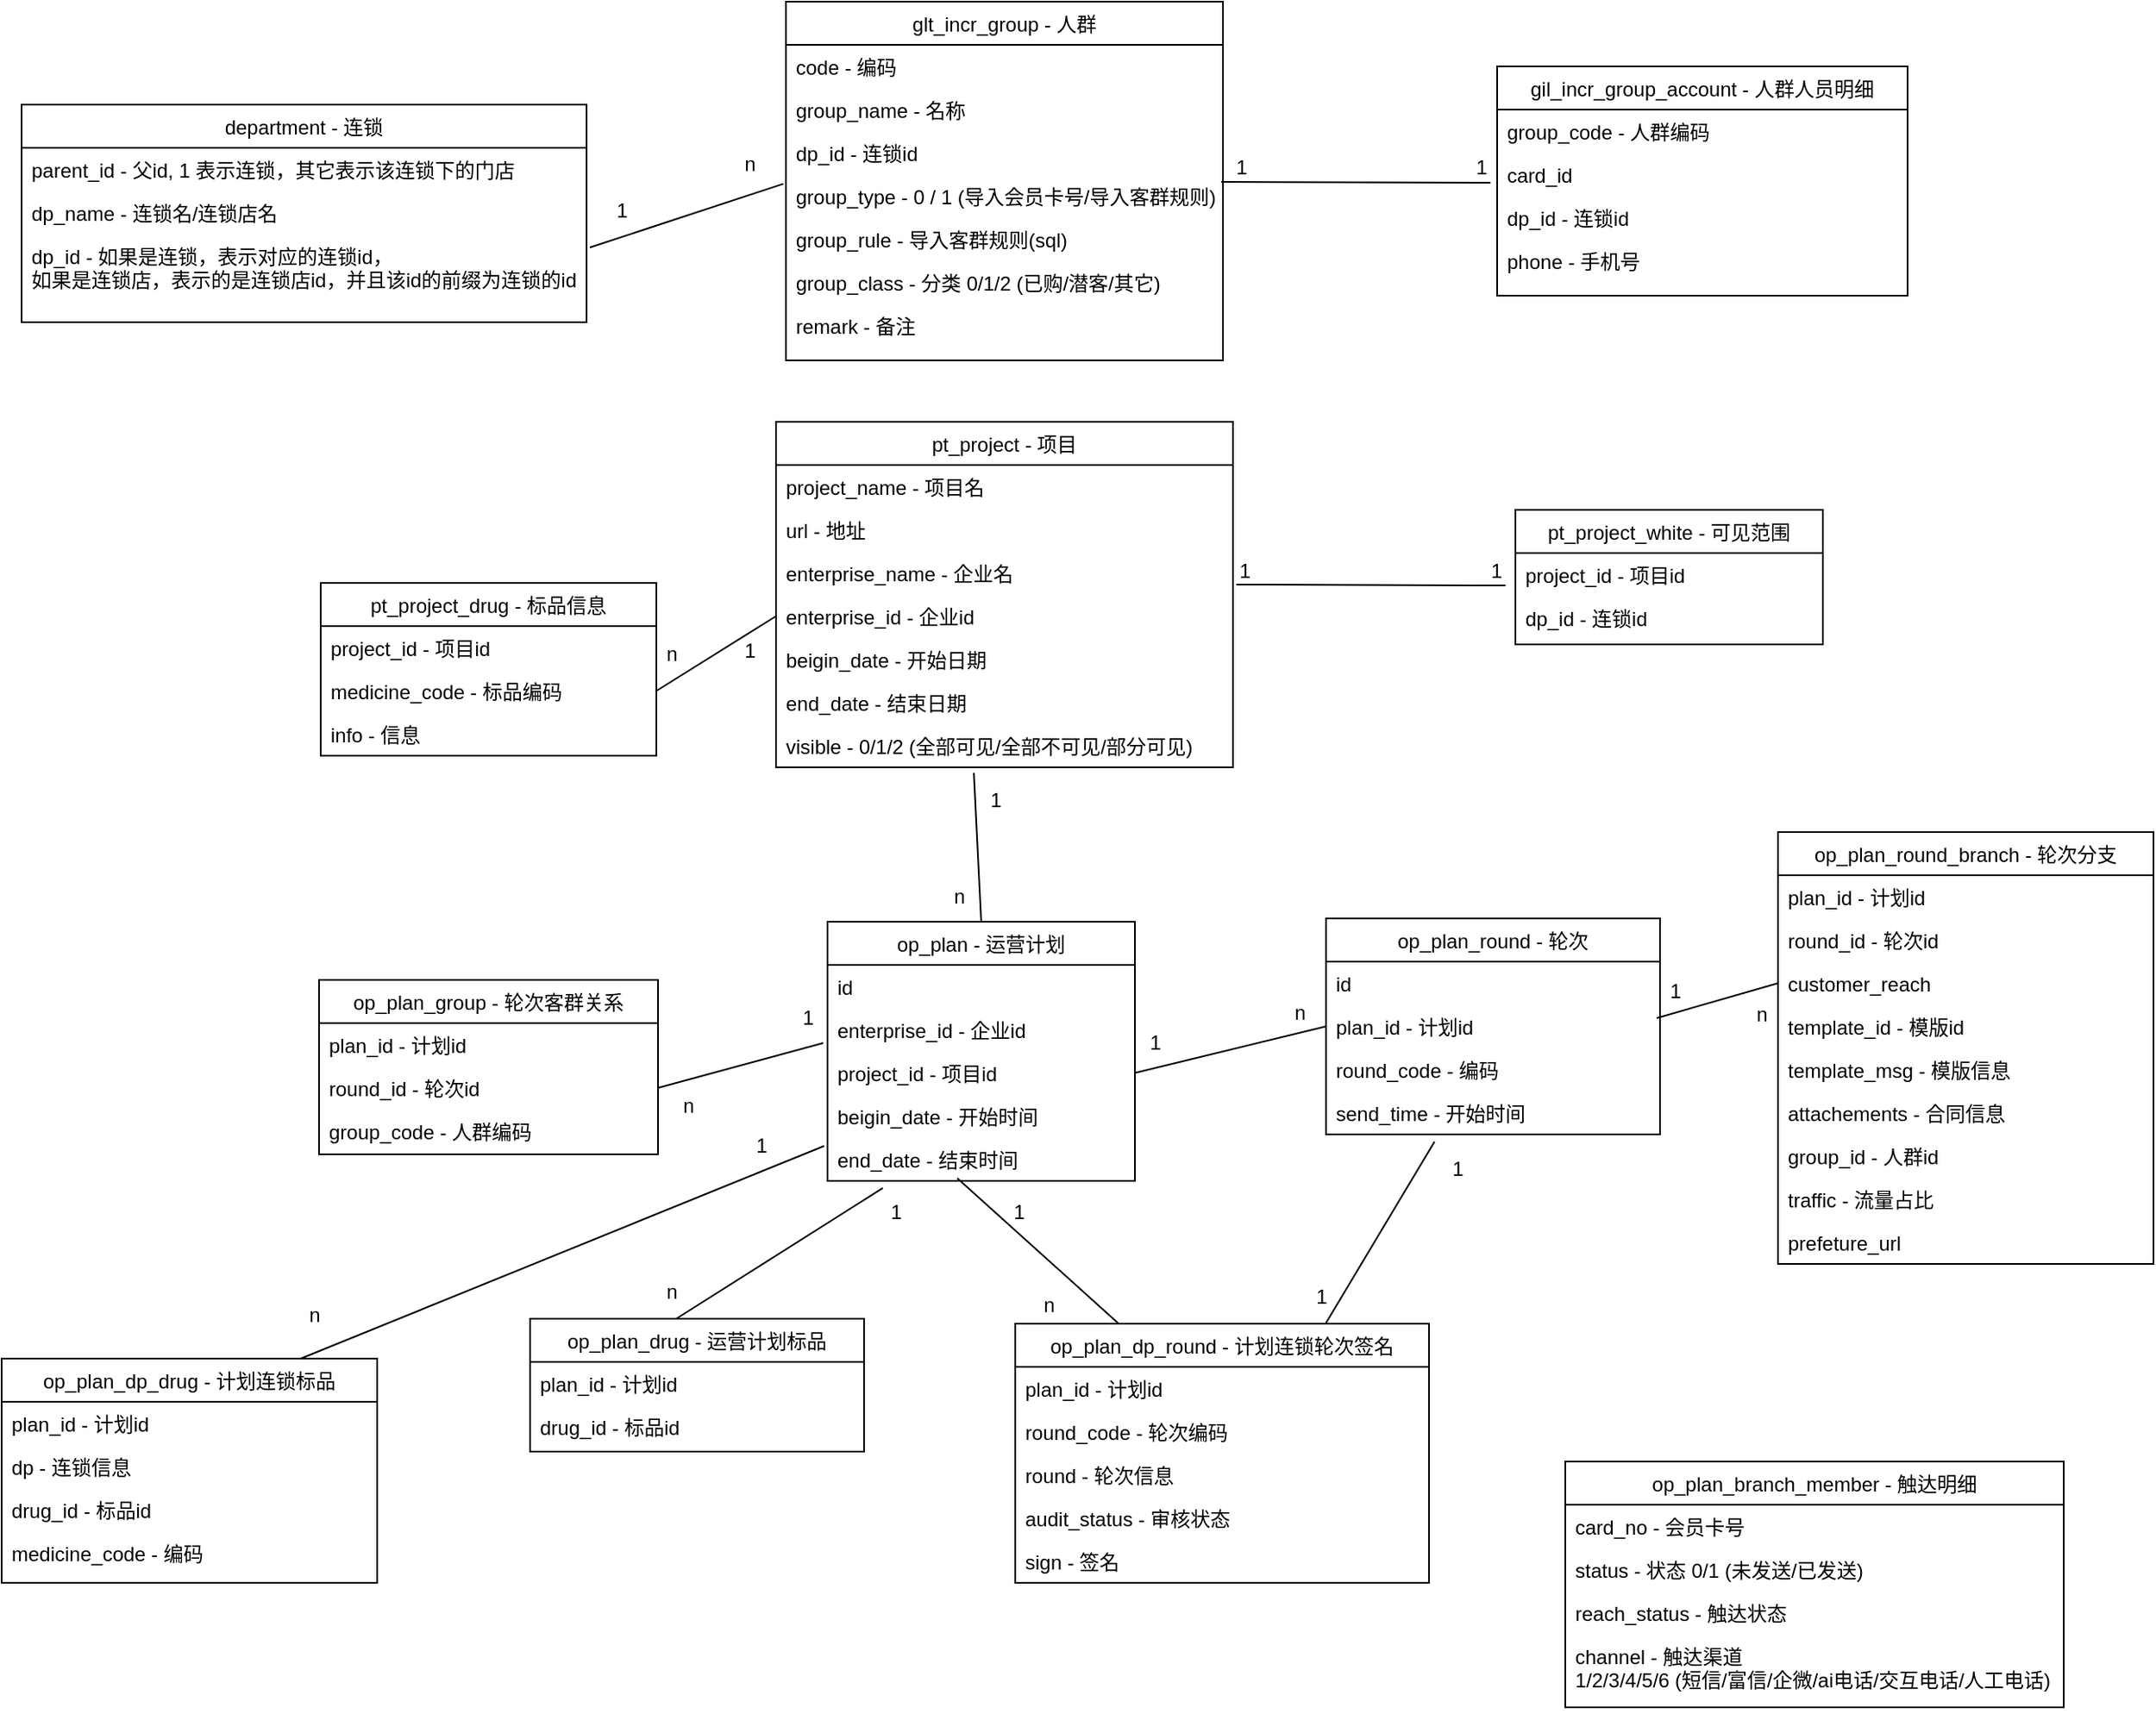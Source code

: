<mxfile version="24.7.1" type="github">
  <diagram id="C5RBs43oDa-KdzZeNtuy" name="Page-1">
    <mxGraphModel dx="2571" dy="1084" grid="0" gridSize="10" guides="1" tooltips="1" connect="1" arrows="1" fold="1" page="1" pageScale="1" pageWidth="827" pageHeight="1169" background="#ffffff" math="0" shadow="0">
      <root>
        <mxCell id="WIyWlLk6GJQsqaUBKTNV-0" />
        <mxCell id="WIyWlLk6GJQsqaUBKTNV-1" parent="WIyWlLk6GJQsqaUBKTNV-0" />
        <mxCell id="zkfFHV4jXpPFQw0GAbJ--0" value="glt_incr_group - 人群" style="swimlane;fontStyle=0;align=center;verticalAlign=top;childLayout=stackLayout;horizontal=1;startSize=26;horizontalStack=0;resizeParent=1;resizeLast=0;collapsible=1;marginBottom=0;rounded=0;shadow=0;strokeWidth=1;" parent="WIyWlLk6GJQsqaUBKTNV-1" vertex="1">
          <mxGeometry x="49" y="28" width="263" height="216" as="geometry">
            <mxRectangle x="230" y="140" width="160" height="26" as="alternateBounds" />
          </mxGeometry>
        </mxCell>
        <mxCell id="zkfFHV4jXpPFQw0GAbJ--1" value="code - 编码" style="text;align=left;verticalAlign=top;spacingLeft=4;spacingRight=4;overflow=hidden;rotatable=0;points=[[0,0.5],[1,0.5]];portConstraint=eastwest;" parent="zkfFHV4jXpPFQw0GAbJ--0" vertex="1">
          <mxGeometry y="26" width="263" height="26" as="geometry" />
        </mxCell>
        <mxCell id="zkfFHV4jXpPFQw0GAbJ--2" value="group_name - 名称" style="text;align=left;verticalAlign=top;spacingLeft=4;spacingRight=4;overflow=hidden;rotatable=0;points=[[0,0.5],[1,0.5]];portConstraint=eastwest;rounded=0;shadow=0;html=0;" parent="zkfFHV4jXpPFQw0GAbJ--0" vertex="1">
          <mxGeometry y="52" width="263" height="26" as="geometry" />
        </mxCell>
        <mxCell id="zkfFHV4jXpPFQw0GAbJ--3" value="dp_id - 连锁id" style="text;align=left;verticalAlign=top;spacingLeft=4;spacingRight=4;overflow=hidden;rotatable=0;points=[[0,0.5],[1,0.5]];portConstraint=eastwest;rounded=0;shadow=0;html=0;" parent="zkfFHV4jXpPFQw0GAbJ--0" vertex="1">
          <mxGeometry y="78" width="263" height="26" as="geometry" />
        </mxCell>
        <mxCell id="qIMlP4U178LiyGW9YUpe-0" value="group_type - 0 / 1 (导入会员卡号/导入客群规则)" style="text;align=left;verticalAlign=top;spacingLeft=4;spacingRight=4;overflow=hidden;rotatable=0;points=[[0,0.5],[1,0.5]];portConstraint=eastwest;rounded=0;shadow=0;html=0;textShadow=0;" vertex="1" parent="zkfFHV4jXpPFQw0GAbJ--0">
          <mxGeometry y="104" width="263" height="26" as="geometry" />
        </mxCell>
        <mxCell id="qIMlP4U178LiyGW9YUpe-1" value="group_rule - 导入客群规则(sql)" style="text;align=left;verticalAlign=top;spacingLeft=4;spacingRight=4;overflow=hidden;rotatable=0;points=[[0,0.5],[1,0.5]];portConstraint=eastwest;rounded=0;shadow=0;html=0;textShadow=0;" vertex="1" parent="zkfFHV4jXpPFQw0GAbJ--0">
          <mxGeometry y="130" width="263" height="26" as="geometry" />
        </mxCell>
        <mxCell id="qIMlP4U178LiyGW9YUpe-2" value="group_class - 分类 0/1/2 (已购/潜客/其它)" style="text;align=left;verticalAlign=top;spacingLeft=4;spacingRight=4;overflow=hidden;rotatable=0;points=[[0,0.5],[1,0.5]];portConstraint=eastwest;rounded=0;shadow=0;html=0;textShadow=0;" vertex="1" parent="zkfFHV4jXpPFQw0GAbJ--0">
          <mxGeometry y="156" width="263" height="26" as="geometry" />
        </mxCell>
        <mxCell id="qIMlP4U178LiyGW9YUpe-3" value="remark - 备注" style="text;align=left;verticalAlign=top;spacingLeft=4;spacingRight=4;overflow=hidden;rotatable=0;points=[[0,0.5],[1,0.5]];portConstraint=eastwest;rounded=0;shadow=0;html=0;textShadow=0;" vertex="1" parent="zkfFHV4jXpPFQw0GAbJ--0">
          <mxGeometry y="182" width="263" height="26" as="geometry" />
        </mxCell>
        <mxCell id="zkfFHV4jXpPFQw0GAbJ--6" value="pt_project_drug - 标品信息" style="swimlane;fontStyle=0;align=center;verticalAlign=top;childLayout=stackLayout;horizontal=1;startSize=26;horizontalStack=0;resizeParent=1;resizeLast=0;collapsible=1;marginBottom=0;rounded=0;shadow=0;strokeWidth=1;" parent="WIyWlLk6GJQsqaUBKTNV-1" vertex="1">
          <mxGeometry x="-231" y="378" width="202" height="104" as="geometry">
            <mxRectangle x="130" y="380" width="160" height="26" as="alternateBounds" />
          </mxGeometry>
        </mxCell>
        <mxCell id="qIMlP4U178LiyGW9YUpe-110" value="project_id - 项目id" style="text;align=left;verticalAlign=top;spacingLeft=4;spacingRight=4;overflow=hidden;rotatable=0;points=[[0,0.5],[1,0.5]];portConstraint=eastwest;" vertex="1" parent="zkfFHV4jXpPFQw0GAbJ--6">
          <mxGeometry y="26" width="202" height="26" as="geometry" />
        </mxCell>
        <mxCell id="zkfFHV4jXpPFQw0GAbJ--7" value="medicine_code - 标品编码" style="text;align=left;verticalAlign=top;spacingLeft=4;spacingRight=4;overflow=hidden;rotatable=0;points=[[0,0.5],[1,0.5]];portConstraint=eastwest;" parent="zkfFHV4jXpPFQw0GAbJ--6" vertex="1">
          <mxGeometry y="52" width="202" height="26" as="geometry" />
        </mxCell>
        <mxCell id="qIMlP4U178LiyGW9YUpe-70" value="info - 信息" style="text;align=left;verticalAlign=top;spacingLeft=4;spacingRight=4;overflow=hidden;rotatable=0;points=[[0,0.5],[1,0.5]];portConstraint=eastwest;" vertex="1" parent="zkfFHV4jXpPFQw0GAbJ--6">
          <mxGeometry y="78" width="202" height="26" as="geometry" />
        </mxCell>
        <mxCell id="zkfFHV4jXpPFQw0GAbJ--13" value="pt_project - 项目" style="swimlane;fontStyle=0;align=center;verticalAlign=top;childLayout=stackLayout;horizontal=1;startSize=26;horizontalStack=0;resizeParent=1;resizeLast=0;collapsible=1;marginBottom=0;rounded=0;shadow=0;strokeWidth=1;" parent="WIyWlLk6GJQsqaUBKTNV-1" vertex="1">
          <mxGeometry x="43" y="281" width="275" height="208" as="geometry">
            <mxRectangle x="340" y="380" width="170" height="26" as="alternateBounds" />
          </mxGeometry>
        </mxCell>
        <mxCell id="zkfFHV4jXpPFQw0GAbJ--14" value="project_name - 项目名" style="text;align=left;verticalAlign=top;spacingLeft=4;spacingRight=4;overflow=hidden;rotatable=0;points=[[0,0.5],[1,0.5]];portConstraint=eastwest;" parent="zkfFHV4jXpPFQw0GAbJ--13" vertex="1">
          <mxGeometry y="26" width="275" height="26" as="geometry" />
        </mxCell>
        <mxCell id="qIMlP4U178LiyGW9YUpe-4" value="url - 地址" style="text;align=left;verticalAlign=top;spacingLeft=4;spacingRight=4;overflow=hidden;rotatable=0;points=[[0,0.5],[1,0.5]];portConstraint=eastwest;" vertex="1" parent="zkfFHV4jXpPFQw0GAbJ--13">
          <mxGeometry y="52" width="275" height="26" as="geometry" />
        </mxCell>
        <mxCell id="qIMlP4U178LiyGW9YUpe-5" value="enterprise_name - 企业名" style="text;align=left;verticalAlign=top;spacingLeft=4;spacingRight=4;overflow=hidden;rotatable=0;points=[[0,0.5],[1,0.5]];portConstraint=eastwest;" vertex="1" parent="zkfFHV4jXpPFQw0GAbJ--13">
          <mxGeometry y="78" width="275" height="26" as="geometry" />
        </mxCell>
        <mxCell id="qIMlP4U178LiyGW9YUpe-8" value="enterprise_id - 企业id" style="text;align=left;verticalAlign=top;spacingLeft=4;spacingRight=4;overflow=hidden;rotatable=0;points=[[0,0.5],[1,0.5]];portConstraint=eastwest;" vertex="1" parent="zkfFHV4jXpPFQw0GAbJ--13">
          <mxGeometry y="104" width="275" height="26" as="geometry" />
        </mxCell>
        <mxCell id="qIMlP4U178LiyGW9YUpe-9" value="beigin_date - 开始日期" style="text;align=left;verticalAlign=top;spacingLeft=4;spacingRight=4;overflow=hidden;rotatable=0;points=[[0,0.5],[1,0.5]];portConstraint=eastwest;" vertex="1" parent="zkfFHV4jXpPFQw0GAbJ--13">
          <mxGeometry y="130" width="275" height="26" as="geometry" />
        </mxCell>
        <mxCell id="qIMlP4U178LiyGW9YUpe-7" value="end_date - 结束日期" style="text;align=left;verticalAlign=top;spacingLeft=4;spacingRight=4;overflow=hidden;rotatable=0;points=[[0,0.5],[1,0.5]];portConstraint=eastwest;" vertex="1" parent="zkfFHV4jXpPFQw0GAbJ--13">
          <mxGeometry y="156" width="275" height="26" as="geometry" />
        </mxCell>
        <mxCell id="qIMlP4U178LiyGW9YUpe-6" value="visible - 0/1/2 (全部可见/全部不可见/部分可见)" style="text;align=left;verticalAlign=top;spacingLeft=4;spacingRight=4;overflow=hidden;rotatable=0;points=[[0,0.5],[1,0.5]];portConstraint=eastwest;" vertex="1" parent="zkfFHV4jXpPFQw0GAbJ--13">
          <mxGeometry y="182" width="275" height="26" as="geometry" />
        </mxCell>
        <mxCell id="zkfFHV4jXpPFQw0GAbJ--17" value="gil_incr_group_account - 人群人员明细" style="swimlane;fontStyle=0;align=center;verticalAlign=top;childLayout=stackLayout;horizontal=1;startSize=26;horizontalStack=0;resizeParent=1;resizeLast=0;collapsible=1;marginBottom=0;rounded=0;shadow=0;strokeWidth=1;" parent="WIyWlLk6GJQsqaUBKTNV-1" vertex="1">
          <mxGeometry x="477" y="67" width="247" height="138" as="geometry">
            <mxRectangle x="550" y="140" width="160" height="26" as="alternateBounds" />
          </mxGeometry>
        </mxCell>
        <mxCell id="zkfFHV4jXpPFQw0GAbJ--18" value="group_code - 人群编码" style="text;align=left;verticalAlign=top;spacingLeft=4;spacingRight=4;overflow=hidden;rotatable=0;points=[[0,0.5],[1,0.5]];portConstraint=eastwest;" parent="zkfFHV4jXpPFQw0GAbJ--17" vertex="1">
          <mxGeometry y="26" width="247" height="26" as="geometry" />
        </mxCell>
        <mxCell id="zkfFHV4jXpPFQw0GAbJ--19" value="card_id" style="text;align=left;verticalAlign=top;spacingLeft=4;spacingRight=4;overflow=hidden;rotatable=0;points=[[0,0.5],[1,0.5]];portConstraint=eastwest;rounded=0;shadow=0;html=0;" parent="zkfFHV4jXpPFQw0GAbJ--17" vertex="1">
          <mxGeometry y="52" width="247" height="26" as="geometry" />
        </mxCell>
        <mxCell id="zkfFHV4jXpPFQw0GAbJ--20" value="dp_id - 连锁id" style="text;align=left;verticalAlign=top;spacingLeft=4;spacingRight=4;overflow=hidden;rotatable=0;points=[[0,0.5],[1,0.5]];portConstraint=eastwest;rounded=0;shadow=0;html=0;" parent="zkfFHV4jXpPFQw0GAbJ--17" vertex="1">
          <mxGeometry y="78" width="247" height="26" as="geometry" />
        </mxCell>
        <mxCell id="zkfFHV4jXpPFQw0GAbJ--21" value="phone - 手机号" style="text;align=left;verticalAlign=top;spacingLeft=4;spacingRight=4;overflow=hidden;rotatable=0;points=[[0,0.5],[1,0.5]];portConstraint=eastwest;rounded=0;shadow=0;html=0;" parent="zkfFHV4jXpPFQw0GAbJ--17" vertex="1">
          <mxGeometry y="104" width="247" height="28" as="geometry" />
        </mxCell>
        <mxCell id="qIMlP4U178LiyGW9YUpe-10" value="pt_project_white - 可见范围" style="swimlane;fontStyle=0;align=center;verticalAlign=top;childLayout=stackLayout;horizontal=1;startSize=26;horizontalStack=0;resizeParent=1;resizeLast=0;collapsible=1;marginBottom=0;rounded=0;shadow=0;strokeWidth=1;" vertex="1" parent="WIyWlLk6GJQsqaUBKTNV-1">
          <mxGeometry x="488" y="334" width="185" height="81" as="geometry">
            <mxRectangle x="130" y="380" width="160" height="26" as="alternateBounds" />
          </mxGeometry>
        </mxCell>
        <mxCell id="qIMlP4U178LiyGW9YUpe-11" value="project_id - 项目id" style="text;align=left;verticalAlign=top;spacingLeft=4;spacingRight=4;overflow=hidden;rotatable=0;points=[[0,0.5],[1,0.5]];portConstraint=eastwest;" vertex="1" parent="qIMlP4U178LiyGW9YUpe-10">
          <mxGeometry y="26" width="185" height="26" as="geometry" />
        </mxCell>
        <mxCell id="qIMlP4U178LiyGW9YUpe-12" value="dp_id - 连锁id" style="text;align=left;verticalAlign=top;spacingLeft=4;spacingRight=4;overflow=hidden;rotatable=0;points=[[0,0.5],[1,0.5]];portConstraint=eastwest;rounded=0;shadow=0;html=0;" vertex="1" parent="qIMlP4U178LiyGW9YUpe-10">
          <mxGeometry y="52" width="185" height="26" as="geometry" />
        </mxCell>
        <mxCell id="qIMlP4U178LiyGW9YUpe-17" value="op_plan - 运营计划" style="swimlane;fontStyle=0;align=center;verticalAlign=top;childLayout=stackLayout;horizontal=1;startSize=26;horizontalStack=0;resizeParent=1;resizeLast=0;collapsible=1;marginBottom=0;rounded=0;shadow=0;strokeWidth=1;" vertex="1" parent="WIyWlLk6GJQsqaUBKTNV-1">
          <mxGeometry x="74" y="582" width="185" height="156" as="geometry">
            <mxRectangle x="130" y="380" width="160" height="26" as="alternateBounds" />
          </mxGeometry>
        </mxCell>
        <mxCell id="qIMlP4U178LiyGW9YUpe-86" value="id" style="text;align=left;verticalAlign=top;spacingLeft=4;spacingRight=4;overflow=hidden;rotatable=0;points=[[0,0.5],[1,0.5]];portConstraint=eastwest;" vertex="1" parent="qIMlP4U178LiyGW9YUpe-17">
          <mxGeometry y="26" width="185" height="26" as="geometry" />
        </mxCell>
        <mxCell id="qIMlP4U178LiyGW9YUpe-18" value="enterprise_id - 企业id" style="text;align=left;verticalAlign=top;spacingLeft=4;spacingRight=4;overflow=hidden;rotatable=0;points=[[0,0.5],[1,0.5]];portConstraint=eastwest;" vertex="1" parent="qIMlP4U178LiyGW9YUpe-17">
          <mxGeometry y="52" width="185" height="26" as="geometry" />
        </mxCell>
        <mxCell id="qIMlP4U178LiyGW9YUpe-19" value="project_id - 项目id" style="text;align=left;verticalAlign=top;spacingLeft=4;spacingRight=4;overflow=hidden;rotatable=0;points=[[0,0.5],[1,0.5]];portConstraint=eastwest;rounded=0;shadow=0;html=0;" vertex="1" parent="qIMlP4U178LiyGW9YUpe-17">
          <mxGeometry y="78" width="185" height="26" as="geometry" />
        </mxCell>
        <mxCell id="qIMlP4U178LiyGW9YUpe-20" value="beigin_date - 开始时间" style="text;align=left;verticalAlign=top;spacingLeft=4;spacingRight=4;overflow=hidden;rotatable=0;points=[[0,0.5],[1,0.5]];portConstraint=eastwest;rounded=0;shadow=0;html=0;" vertex="1" parent="qIMlP4U178LiyGW9YUpe-17">
          <mxGeometry y="104" width="185" height="26" as="geometry" />
        </mxCell>
        <mxCell id="qIMlP4U178LiyGW9YUpe-21" value="end_date - 结束时间" style="text;align=left;verticalAlign=top;spacingLeft=4;spacingRight=4;overflow=hidden;rotatable=0;points=[[0,0.5],[1,0.5]];portConstraint=eastwest;rounded=0;shadow=0;html=0;" vertex="1" parent="qIMlP4U178LiyGW9YUpe-17">
          <mxGeometry y="130" width="185" height="26" as="geometry" />
        </mxCell>
        <mxCell id="qIMlP4U178LiyGW9YUpe-22" value="op_plan_drug - 运营计划标品" style="swimlane;fontStyle=0;align=center;verticalAlign=top;childLayout=stackLayout;horizontal=1;startSize=26;horizontalStack=0;resizeParent=1;resizeLast=0;collapsible=1;marginBottom=0;rounded=0;shadow=0;strokeWidth=1;" vertex="1" parent="WIyWlLk6GJQsqaUBKTNV-1">
          <mxGeometry x="-105" y="821" width="201" height="80" as="geometry">
            <mxRectangle x="130" y="380" width="160" height="26" as="alternateBounds" />
          </mxGeometry>
        </mxCell>
        <mxCell id="qIMlP4U178LiyGW9YUpe-23" value="plan_id - 计划id" style="text;align=left;verticalAlign=top;spacingLeft=4;spacingRight=4;overflow=hidden;rotatable=0;points=[[0,0.5],[1,0.5]];portConstraint=eastwest;" vertex="1" parent="qIMlP4U178LiyGW9YUpe-22">
          <mxGeometry y="26" width="201" height="26" as="geometry" />
        </mxCell>
        <mxCell id="qIMlP4U178LiyGW9YUpe-24" value="drug_id - 标品id" style="text;align=left;verticalAlign=top;spacingLeft=4;spacingRight=4;overflow=hidden;rotatable=0;points=[[0,0.5],[1,0.5]];portConstraint=eastwest;rounded=0;shadow=0;html=0;" vertex="1" parent="qIMlP4U178LiyGW9YUpe-22">
          <mxGeometry y="52" width="201" height="26" as="geometry" />
        </mxCell>
        <mxCell id="qIMlP4U178LiyGW9YUpe-27" value="op_plan_round - 轮次" style="swimlane;fontStyle=0;align=center;verticalAlign=top;childLayout=stackLayout;horizontal=1;startSize=26;horizontalStack=0;resizeParent=1;resizeLast=0;collapsible=1;marginBottom=0;rounded=0;shadow=0;strokeWidth=1;" vertex="1" parent="WIyWlLk6GJQsqaUBKTNV-1">
          <mxGeometry x="374" y="580" width="201" height="130" as="geometry">
            <mxRectangle x="130" y="380" width="160" height="26" as="alternateBounds" />
          </mxGeometry>
        </mxCell>
        <mxCell id="qIMlP4U178LiyGW9YUpe-36" value="id" style="text;align=left;verticalAlign=top;spacingLeft=4;spacingRight=4;overflow=hidden;rotatable=0;points=[[0,0.5],[1,0.5]];portConstraint=eastwest;" vertex="1" parent="qIMlP4U178LiyGW9YUpe-27">
          <mxGeometry y="26" width="201" height="26" as="geometry" />
        </mxCell>
        <mxCell id="qIMlP4U178LiyGW9YUpe-28" value="plan_id - 计划id" style="text;align=left;verticalAlign=top;spacingLeft=4;spacingRight=4;overflow=hidden;rotatable=0;points=[[0,0.5],[1,0.5]];portConstraint=eastwest;" vertex="1" parent="qIMlP4U178LiyGW9YUpe-27">
          <mxGeometry y="52" width="201" height="26" as="geometry" />
        </mxCell>
        <mxCell id="qIMlP4U178LiyGW9YUpe-29" value="round_code - 编码" style="text;align=left;verticalAlign=top;spacingLeft=4;spacingRight=4;overflow=hidden;rotatable=0;points=[[0,0.5],[1,0.5]];portConstraint=eastwest;rounded=0;shadow=0;html=0;" vertex="1" parent="qIMlP4U178LiyGW9YUpe-27">
          <mxGeometry y="78" width="201" height="26" as="geometry" />
        </mxCell>
        <mxCell id="qIMlP4U178LiyGW9YUpe-30" value="send_time - 开始时间" style="text;align=left;verticalAlign=top;spacingLeft=4;spacingRight=4;overflow=hidden;rotatable=0;points=[[0,0.5],[1,0.5]];portConstraint=eastwest;rounded=0;shadow=0;html=0;" vertex="1" parent="qIMlP4U178LiyGW9YUpe-27">
          <mxGeometry y="104" width="201" height="26" as="geometry" />
        </mxCell>
        <mxCell id="qIMlP4U178LiyGW9YUpe-31" value="op_plan_group - 轮次客群关系" style="swimlane;fontStyle=0;align=center;verticalAlign=top;childLayout=stackLayout;horizontal=1;startSize=26;horizontalStack=0;resizeParent=1;resizeLast=0;collapsible=1;marginBottom=0;rounded=0;shadow=0;strokeWidth=1;" vertex="1" parent="WIyWlLk6GJQsqaUBKTNV-1">
          <mxGeometry x="-232" y="617" width="204" height="105" as="geometry">
            <mxRectangle x="130" y="380" width="160" height="26" as="alternateBounds" />
          </mxGeometry>
        </mxCell>
        <mxCell id="qIMlP4U178LiyGW9YUpe-32" value="plan_id - 计划id" style="text;align=left;verticalAlign=top;spacingLeft=4;spacingRight=4;overflow=hidden;rotatable=0;points=[[0,0.5],[1,0.5]];portConstraint=eastwest;" vertex="1" parent="qIMlP4U178LiyGW9YUpe-31">
          <mxGeometry y="26" width="204" height="26" as="geometry" />
        </mxCell>
        <mxCell id="qIMlP4U178LiyGW9YUpe-33" value="round_id - 轮次id" style="text;align=left;verticalAlign=top;spacingLeft=4;spacingRight=4;overflow=hidden;rotatable=0;points=[[0,0.5],[1,0.5]];portConstraint=eastwest;rounded=0;shadow=0;html=0;" vertex="1" parent="qIMlP4U178LiyGW9YUpe-31">
          <mxGeometry y="52" width="204" height="26" as="geometry" />
        </mxCell>
        <mxCell id="qIMlP4U178LiyGW9YUpe-34" value="group_code - 人群编码" style="text;align=left;verticalAlign=top;spacingLeft=4;spacingRight=4;overflow=hidden;rotatable=0;points=[[0,0.5],[1,0.5]];portConstraint=eastwest;rounded=0;shadow=0;html=0;" vertex="1" parent="qIMlP4U178LiyGW9YUpe-31">
          <mxGeometry y="78" width="204" height="26" as="geometry" />
        </mxCell>
        <mxCell id="qIMlP4U178LiyGW9YUpe-37" value="op_plan_round_branch - 轮次分支" style="swimlane;fontStyle=0;align=center;verticalAlign=top;childLayout=stackLayout;horizontal=1;startSize=26;horizontalStack=0;resizeParent=1;resizeLast=0;collapsible=1;marginBottom=0;rounded=0;shadow=0;strokeWidth=1;" vertex="1" parent="WIyWlLk6GJQsqaUBKTNV-1">
          <mxGeometry x="646" y="528" width="226" height="260" as="geometry">
            <mxRectangle x="130" y="380" width="160" height="26" as="alternateBounds" />
          </mxGeometry>
        </mxCell>
        <mxCell id="qIMlP4U178LiyGW9YUpe-38" value="plan_id - 计划id" style="text;align=left;verticalAlign=top;spacingLeft=4;spacingRight=4;overflow=hidden;rotatable=0;points=[[0,0.5],[1,0.5]];portConstraint=eastwest;" vertex="1" parent="qIMlP4U178LiyGW9YUpe-37">
          <mxGeometry y="26" width="226" height="26" as="geometry" />
        </mxCell>
        <mxCell id="qIMlP4U178LiyGW9YUpe-39" value="round_id - 轮次id" style="text;align=left;verticalAlign=top;spacingLeft=4;spacingRight=4;overflow=hidden;rotatable=0;points=[[0,0.5],[1,0.5]];portConstraint=eastwest;rounded=0;shadow=0;html=0;" vertex="1" parent="qIMlP4U178LiyGW9YUpe-37">
          <mxGeometry y="52" width="226" height="26" as="geometry" />
        </mxCell>
        <mxCell id="qIMlP4U178LiyGW9YUpe-40" value="customer_reach" style="text;align=left;verticalAlign=top;spacingLeft=4;spacingRight=4;overflow=hidden;rotatable=0;points=[[0,0.5],[1,0.5]];portConstraint=eastwest;rounded=0;shadow=0;html=0;" vertex="1" parent="qIMlP4U178LiyGW9YUpe-37">
          <mxGeometry y="78" width="226" height="26" as="geometry" />
        </mxCell>
        <mxCell id="qIMlP4U178LiyGW9YUpe-41" value="template_id - 模版id" style="text;align=left;verticalAlign=top;spacingLeft=4;spacingRight=4;overflow=hidden;rotatable=0;points=[[0,0.5],[1,0.5]];portConstraint=eastwest;rounded=0;shadow=0;html=0;" vertex="1" parent="qIMlP4U178LiyGW9YUpe-37">
          <mxGeometry y="104" width="226" height="26" as="geometry" />
        </mxCell>
        <mxCell id="qIMlP4U178LiyGW9YUpe-42" value="template_msg - 模版信息" style="text;align=left;verticalAlign=top;spacingLeft=4;spacingRight=4;overflow=hidden;rotatable=0;points=[[0,0.5],[1,0.5]];portConstraint=eastwest;rounded=0;shadow=0;html=0;" vertex="1" parent="qIMlP4U178LiyGW9YUpe-37">
          <mxGeometry y="130" width="226" height="26" as="geometry" />
        </mxCell>
        <mxCell id="qIMlP4U178LiyGW9YUpe-43" value="attachements - 合同信息" style="text;align=left;verticalAlign=top;spacingLeft=4;spacingRight=4;overflow=hidden;rotatable=0;points=[[0,0.5],[1,0.5]];portConstraint=eastwest;rounded=0;shadow=0;html=0;" vertex="1" parent="qIMlP4U178LiyGW9YUpe-37">
          <mxGeometry y="156" width="226" height="26" as="geometry" />
        </mxCell>
        <mxCell id="qIMlP4U178LiyGW9YUpe-44" value="group_id - 人群id" style="text;align=left;verticalAlign=top;spacingLeft=4;spacingRight=4;overflow=hidden;rotatable=0;points=[[0,0.5],[1,0.5]];portConstraint=eastwest;rounded=0;shadow=0;html=0;" vertex="1" parent="qIMlP4U178LiyGW9YUpe-37">
          <mxGeometry y="182" width="226" height="26" as="geometry" />
        </mxCell>
        <mxCell id="qIMlP4U178LiyGW9YUpe-45" value="traffic - 流量占比" style="text;align=left;verticalAlign=top;spacingLeft=4;spacingRight=4;overflow=hidden;rotatable=0;points=[[0,0.5],[1,0.5]];portConstraint=eastwest;rounded=0;shadow=0;html=0;" vertex="1" parent="qIMlP4U178LiyGW9YUpe-37">
          <mxGeometry y="208" width="226" height="26" as="geometry" />
        </mxCell>
        <mxCell id="qIMlP4U178LiyGW9YUpe-46" value="prefeture_url" style="text;align=left;verticalAlign=top;spacingLeft=4;spacingRight=4;overflow=hidden;rotatable=0;points=[[0,0.5],[1,0.5]];portConstraint=eastwest;rounded=0;shadow=0;html=0;" vertex="1" parent="qIMlP4U178LiyGW9YUpe-37">
          <mxGeometry y="234" width="226" height="26" as="geometry" />
        </mxCell>
        <mxCell id="qIMlP4U178LiyGW9YUpe-47" value="op_plan_dp_drug - 计划连锁标品" style="swimlane;fontStyle=0;align=center;verticalAlign=top;childLayout=stackLayout;horizontal=1;startSize=26;horizontalStack=0;resizeParent=1;resizeLast=0;collapsible=1;marginBottom=0;rounded=0;shadow=0;strokeWidth=1;" vertex="1" parent="WIyWlLk6GJQsqaUBKTNV-1">
          <mxGeometry x="-423" y="845" width="226" height="135" as="geometry">
            <mxRectangle x="130" y="380" width="160" height="26" as="alternateBounds" />
          </mxGeometry>
        </mxCell>
        <mxCell id="qIMlP4U178LiyGW9YUpe-48" value="plan_id - 计划id" style="text;align=left;verticalAlign=top;spacingLeft=4;spacingRight=4;overflow=hidden;rotatable=0;points=[[0,0.5],[1,0.5]];portConstraint=eastwest;" vertex="1" parent="qIMlP4U178LiyGW9YUpe-47">
          <mxGeometry y="26" width="226" height="26" as="geometry" />
        </mxCell>
        <mxCell id="qIMlP4U178LiyGW9YUpe-49" value="dp - 连锁信息" style="text;align=left;verticalAlign=top;spacingLeft=4;spacingRight=4;overflow=hidden;rotatable=0;points=[[0,0.5],[1,0.5]];portConstraint=eastwest;rounded=0;shadow=0;html=0;" vertex="1" parent="qIMlP4U178LiyGW9YUpe-47">
          <mxGeometry y="52" width="226" height="26" as="geometry" />
        </mxCell>
        <mxCell id="qIMlP4U178LiyGW9YUpe-50" value="drug_id - 标品id" style="text;align=left;verticalAlign=top;spacingLeft=4;spacingRight=4;overflow=hidden;rotatable=0;points=[[0,0.5],[1,0.5]];portConstraint=eastwest;rounded=0;shadow=0;html=0;" vertex="1" parent="qIMlP4U178LiyGW9YUpe-47">
          <mxGeometry y="78" width="226" height="26" as="geometry" />
        </mxCell>
        <mxCell id="qIMlP4U178LiyGW9YUpe-51" value="medicine_code - 编码" style="text;align=left;verticalAlign=top;spacingLeft=4;spacingRight=4;overflow=hidden;rotatable=0;points=[[0,0.5],[1,0.5]];portConstraint=eastwest;rounded=0;shadow=0;html=0;" vertex="1" parent="qIMlP4U178LiyGW9YUpe-47">
          <mxGeometry y="104" width="226" height="26" as="geometry" />
        </mxCell>
        <mxCell id="qIMlP4U178LiyGW9YUpe-57" value="op_plan_dp_round - 计划连锁轮次签名" style="swimlane;fontStyle=0;align=center;verticalAlign=top;childLayout=stackLayout;horizontal=1;startSize=26;horizontalStack=0;resizeParent=1;resizeLast=0;collapsible=1;marginBottom=0;rounded=0;shadow=0;strokeWidth=1;" vertex="1" parent="WIyWlLk6GJQsqaUBKTNV-1">
          <mxGeometry x="187" y="824" width="249" height="156" as="geometry">
            <mxRectangle x="130" y="380" width="160" height="26" as="alternateBounds" />
          </mxGeometry>
        </mxCell>
        <mxCell id="qIMlP4U178LiyGW9YUpe-58" value="plan_id - 计划id" style="text;align=left;verticalAlign=top;spacingLeft=4;spacingRight=4;overflow=hidden;rotatable=0;points=[[0,0.5],[1,0.5]];portConstraint=eastwest;" vertex="1" parent="qIMlP4U178LiyGW9YUpe-57">
          <mxGeometry y="26" width="249" height="26" as="geometry" />
        </mxCell>
        <mxCell id="qIMlP4U178LiyGW9YUpe-59" value="round_code - 轮次编码" style="text;align=left;verticalAlign=top;spacingLeft=4;spacingRight=4;overflow=hidden;rotatable=0;points=[[0,0.5],[1,0.5]];portConstraint=eastwest;rounded=0;shadow=0;html=0;" vertex="1" parent="qIMlP4U178LiyGW9YUpe-57">
          <mxGeometry y="52" width="249" height="26" as="geometry" />
        </mxCell>
        <mxCell id="qIMlP4U178LiyGW9YUpe-60" value="round - 轮次信息" style="text;align=left;verticalAlign=top;spacingLeft=4;spacingRight=4;overflow=hidden;rotatable=0;points=[[0,0.5],[1,0.5]];portConstraint=eastwest;rounded=0;shadow=0;html=0;" vertex="1" parent="qIMlP4U178LiyGW9YUpe-57">
          <mxGeometry y="78" width="249" height="26" as="geometry" />
        </mxCell>
        <mxCell id="qIMlP4U178LiyGW9YUpe-61" value="audit_status - 审核状态" style="text;align=left;verticalAlign=top;spacingLeft=4;spacingRight=4;overflow=hidden;rotatable=0;points=[[0,0.5],[1,0.5]];portConstraint=eastwest;rounded=0;shadow=0;html=0;" vertex="1" parent="qIMlP4U178LiyGW9YUpe-57">
          <mxGeometry y="104" width="249" height="26" as="geometry" />
        </mxCell>
        <mxCell id="qIMlP4U178LiyGW9YUpe-62" value="sign - 签名" style="text;align=left;verticalAlign=top;spacingLeft=4;spacingRight=4;overflow=hidden;rotatable=0;points=[[0,0.5],[1,0.5]];portConstraint=eastwest;rounded=0;shadow=0;html=0;" vertex="1" parent="qIMlP4U178LiyGW9YUpe-57">
          <mxGeometry y="130" width="249" height="26" as="geometry" />
        </mxCell>
        <mxCell id="qIMlP4U178LiyGW9YUpe-63" value="op_plan_branch_member - 触达明细" style="swimlane;fontStyle=0;align=center;verticalAlign=top;childLayout=stackLayout;horizontal=1;startSize=26;horizontalStack=0;resizeParent=1;resizeLast=0;collapsible=1;marginBottom=0;rounded=0;shadow=0;strokeWidth=1;" vertex="1" parent="WIyWlLk6GJQsqaUBKTNV-1">
          <mxGeometry x="518" y="907" width="300" height="148" as="geometry">
            <mxRectangle x="130" y="380" width="160" height="26" as="alternateBounds" />
          </mxGeometry>
        </mxCell>
        <mxCell id="qIMlP4U178LiyGW9YUpe-64" value="card_no - 会员卡号" style="text;align=left;verticalAlign=top;spacingLeft=4;spacingRight=4;overflow=hidden;rotatable=0;points=[[0,0.5],[1,0.5]];portConstraint=eastwest;" vertex="1" parent="qIMlP4U178LiyGW9YUpe-63">
          <mxGeometry y="26" width="300" height="26" as="geometry" />
        </mxCell>
        <mxCell id="qIMlP4U178LiyGW9YUpe-65" value="status - 状态 0/1 (未发送/已发送)" style="text;align=left;verticalAlign=top;spacingLeft=4;spacingRight=4;overflow=hidden;rotatable=0;points=[[0,0.5],[1,0.5]];portConstraint=eastwest;rounded=0;shadow=0;html=0;" vertex="1" parent="qIMlP4U178LiyGW9YUpe-63">
          <mxGeometry y="52" width="300" height="26" as="geometry" />
        </mxCell>
        <mxCell id="qIMlP4U178LiyGW9YUpe-66" value="reach_status - 触达状态" style="text;align=left;verticalAlign=top;spacingLeft=4;spacingRight=4;overflow=hidden;rotatable=0;points=[[0,0.5],[1,0.5]];portConstraint=eastwest;rounded=0;shadow=0;html=0;" vertex="1" parent="qIMlP4U178LiyGW9YUpe-63">
          <mxGeometry y="78" width="300" height="26" as="geometry" />
        </mxCell>
        <mxCell id="qIMlP4U178LiyGW9YUpe-68" value="channel - 触达渠道 &#xa;1/2/3/4/5/6 (短信/富信/企微/ai电话/交互电话/人工电话)" style="text;align=left;verticalAlign=top;spacingLeft=4;spacingRight=4;overflow=hidden;rotatable=0;points=[[0,0.5],[1,0.5]];portConstraint=eastwest;rounded=0;shadow=0;html=0;" vertex="1" parent="qIMlP4U178LiyGW9YUpe-63">
          <mxGeometry y="104" width="300" height="44" as="geometry" />
        </mxCell>
        <mxCell id="qIMlP4U178LiyGW9YUpe-72" value="" style="endArrow=none;html=1;rounded=0;" edge="1" parent="WIyWlLk6GJQsqaUBKTNV-1">
          <mxGeometry relative="1" as="geometry">
            <mxPoint x="311" y="136.5" as="sourcePoint" />
            <mxPoint x="473" y="137" as="targetPoint" />
          </mxGeometry>
        </mxCell>
        <mxCell id="qIMlP4U178LiyGW9YUpe-73" value="1" style="resizable=0;html=1;whiteSpace=wrap;align=left;verticalAlign=bottom;" connectable="0" vertex="1" parent="qIMlP4U178LiyGW9YUpe-72">
          <mxGeometry x="-1" relative="1" as="geometry">
            <mxPoint x="7" as="offset" />
          </mxGeometry>
        </mxCell>
        <mxCell id="qIMlP4U178LiyGW9YUpe-74" value="1" style="resizable=0;html=1;whiteSpace=wrap;align=right;verticalAlign=bottom;" connectable="0" vertex="1" parent="qIMlP4U178LiyGW9YUpe-72">
          <mxGeometry x="1" relative="1" as="geometry" />
        </mxCell>
        <mxCell id="qIMlP4U178LiyGW9YUpe-75" value="" style="endArrow=none;html=1;rounded=0;" edge="1" parent="WIyWlLk6GJQsqaUBKTNV-1">
          <mxGeometry relative="1" as="geometry">
            <mxPoint x="320" y="379" as="sourcePoint" />
            <mxPoint x="482" y="379.5" as="targetPoint" />
          </mxGeometry>
        </mxCell>
        <mxCell id="qIMlP4U178LiyGW9YUpe-76" value="1" style="resizable=0;html=1;whiteSpace=wrap;align=left;verticalAlign=bottom;" connectable="0" vertex="1" parent="qIMlP4U178LiyGW9YUpe-75">
          <mxGeometry x="-1" relative="1" as="geometry" />
        </mxCell>
        <mxCell id="qIMlP4U178LiyGW9YUpe-77" value="1" style="resizable=0;html=1;whiteSpace=wrap;align=right;verticalAlign=bottom;" connectable="0" vertex="1" parent="qIMlP4U178LiyGW9YUpe-75">
          <mxGeometry x="1" relative="1" as="geometry" />
        </mxCell>
        <mxCell id="qIMlP4U178LiyGW9YUpe-78" value="" style="endArrow=none;html=1;rounded=0;entryX=0.5;entryY=0;entryDx=0;entryDy=0;exitX=0.433;exitY=1.128;exitDx=0;exitDy=0;exitPerimeter=0;" edge="1" parent="WIyWlLk6GJQsqaUBKTNV-1" source="qIMlP4U178LiyGW9YUpe-6" target="qIMlP4U178LiyGW9YUpe-17">
          <mxGeometry relative="1" as="geometry">
            <mxPoint x="85.5" y="538" as="sourcePoint" />
            <mxPoint x="247.5" y="538.5" as="targetPoint" />
          </mxGeometry>
        </mxCell>
        <mxCell id="qIMlP4U178LiyGW9YUpe-79" value="" style="resizable=0;html=1;whiteSpace=wrap;align=left;verticalAlign=bottom;" connectable="0" vertex="1" parent="qIMlP4U178LiyGW9YUpe-78">
          <mxGeometry x="-1" relative="1" as="geometry" />
        </mxCell>
        <mxCell id="qIMlP4U178LiyGW9YUpe-80" value="" style="resizable=0;html=1;whiteSpace=wrap;align=right;verticalAlign=bottom;" connectable="0" vertex="1" parent="qIMlP4U178LiyGW9YUpe-78">
          <mxGeometry x="1" relative="1" as="geometry" />
        </mxCell>
        <mxCell id="qIMlP4U178LiyGW9YUpe-81" value="1" style="text;html=1;align=center;verticalAlign=middle;resizable=0;points=[];autosize=1;strokeColor=none;fillColor=none;" vertex="1" parent="WIyWlLk6GJQsqaUBKTNV-1">
          <mxGeometry x="162" y="496" width="25" height="26" as="geometry" />
        </mxCell>
        <mxCell id="qIMlP4U178LiyGW9YUpe-82" value="n" style="text;html=1;align=center;verticalAlign=middle;resizable=0;points=[];autosize=1;strokeColor=none;fillColor=none;" vertex="1" parent="WIyWlLk6GJQsqaUBKTNV-1">
          <mxGeometry x="140" y="554" width="25" height="26" as="geometry" />
        </mxCell>
        <mxCell id="qIMlP4U178LiyGW9YUpe-83" value="" style="endArrow=none;html=1;rounded=0;entryX=1;entryY=0.5;entryDx=0;entryDy=0;exitX=0;exitY=0.5;exitDx=0;exitDy=0;" edge="1" parent="WIyWlLk6GJQsqaUBKTNV-1" source="qIMlP4U178LiyGW9YUpe-28" target="qIMlP4U178LiyGW9YUpe-19">
          <mxGeometry relative="1" as="geometry">
            <mxPoint x="297" y="593" as="sourcePoint" />
            <mxPoint x="302" y="683" as="targetPoint" />
          </mxGeometry>
        </mxCell>
        <mxCell id="qIMlP4U178LiyGW9YUpe-84" value="" style="resizable=0;html=1;whiteSpace=wrap;align=left;verticalAlign=bottom;" connectable="0" vertex="1" parent="qIMlP4U178LiyGW9YUpe-83">
          <mxGeometry x="-1" relative="1" as="geometry" />
        </mxCell>
        <mxCell id="qIMlP4U178LiyGW9YUpe-85" value="" style="resizable=0;html=1;whiteSpace=wrap;align=right;verticalAlign=bottom;" connectable="0" vertex="1" parent="qIMlP4U178LiyGW9YUpe-83">
          <mxGeometry x="1" relative="1" as="geometry" />
        </mxCell>
        <mxCell id="qIMlP4U178LiyGW9YUpe-87" value="1" style="text;html=1;align=center;verticalAlign=middle;resizable=0;points=[];autosize=1;strokeColor=none;fillColor=none;" vertex="1" parent="WIyWlLk6GJQsqaUBKTNV-1">
          <mxGeometry x="258" y="642" width="25" height="26" as="geometry" />
        </mxCell>
        <mxCell id="qIMlP4U178LiyGW9YUpe-88" value="n" style="text;html=1;align=center;verticalAlign=middle;resizable=0;points=[];autosize=1;strokeColor=none;fillColor=none;" vertex="1" parent="WIyWlLk6GJQsqaUBKTNV-1">
          <mxGeometry x="345" y="624" width="25" height="26" as="geometry" />
        </mxCell>
        <mxCell id="qIMlP4U178LiyGW9YUpe-89" value="" style="endArrow=none;html=1;rounded=0;exitX=0;exitY=0.5;exitDx=0;exitDy=0;" edge="1" parent="WIyWlLk6GJQsqaUBKTNV-1" source="qIMlP4U178LiyGW9YUpe-40">
          <mxGeometry relative="1" as="geometry">
            <mxPoint x="676" y="618" as="sourcePoint" />
            <mxPoint x="573" y="640" as="targetPoint" />
          </mxGeometry>
        </mxCell>
        <mxCell id="qIMlP4U178LiyGW9YUpe-90" value="" style="resizable=0;html=1;whiteSpace=wrap;align=left;verticalAlign=bottom;" connectable="0" vertex="1" parent="qIMlP4U178LiyGW9YUpe-89">
          <mxGeometry x="-1" relative="1" as="geometry" />
        </mxCell>
        <mxCell id="qIMlP4U178LiyGW9YUpe-91" value="" style="resizable=0;html=1;whiteSpace=wrap;align=right;verticalAlign=bottom;" connectable="0" vertex="1" parent="qIMlP4U178LiyGW9YUpe-89">
          <mxGeometry x="1" relative="1" as="geometry" />
        </mxCell>
        <mxCell id="qIMlP4U178LiyGW9YUpe-92" value="1" style="text;html=1;align=center;verticalAlign=middle;resizable=0;points=[];autosize=1;strokeColor=none;fillColor=none;" vertex="1" parent="WIyWlLk6GJQsqaUBKTNV-1">
          <mxGeometry x="571" y="611" width="25" height="26" as="geometry" />
        </mxCell>
        <mxCell id="qIMlP4U178LiyGW9YUpe-93" value="n" style="text;html=1;align=center;verticalAlign=middle;resizable=0;points=[];autosize=1;strokeColor=none;fillColor=none;" vertex="1" parent="WIyWlLk6GJQsqaUBKTNV-1">
          <mxGeometry x="623" y="625" width="25" height="26" as="geometry" />
        </mxCell>
        <mxCell id="qIMlP4U178LiyGW9YUpe-94" value="" style="endArrow=none;html=1;rounded=0;entryX=0.25;entryY=0;entryDx=0;entryDy=0;exitX=0.422;exitY=0.936;exitDx=0;exitDy=0;exitPerimeter=0;" edge="1" parent="WIyWlLk6GJQsqaUBKTNV-1" source="qIMlP4U178LiyGW9YUpe-21" target="qIMlP4U178LiyGW9YUpe-57">
          <mxGeometry relative="1" as="geometry">
            <mxPoint x="162" y="742" as="sourcePoint" />
            <mxPoint x="322" y="742" as="targetPoint" />
          </mxGeometry>
        </mxCell>
        <mxCell id="qIMlP4U178LiyGW9YUpe-95" value="" style="endArrow=none;html=1;rounded=0;entryX=0.75;entryY=0;entryDx=0;entryDy=0;exitX=0.325;exitY=1.167;exitDx=0;exitDy=0;exitPerimeter=0;" edge="1" parent="WIyWlLk6GJQsqaUBKTNV-1" source="qIMlP4U178LiyGW9YUpe-30" target="qIMlP4U178LiyGW9YUpe-57">
          <mxGeometry relative="1" as="geometry">
            <mxPoint x="355" y="719" as="sourcePoint" />
            <mxPoint x="452" y="807" as="targetPoint" />
          </mxGeometry>
        </mxCell>
        <mxCell id="qIMlP4U178LiyGW9YUpe-96" value="1" style="text;html=1;align=center;verticalAlign=middle;resizable=0;points=[];autosize=1;strokeColor=none;fillColor=none;" vertex="1" parent="WIyWlLk6GJQsqaUBKTNV-1">
          <mxGeometry x="358" y="795" width="25" height="26" as="geometry" />
        </mxCell>
        <mxCell id="qIMlP4U178LiyGW9YUpe-97" value="1" style="text;html=1;align=center;verticalAlign=middle;resizable=0;points=[];autosize=1;strokeColor=none;fillColor=none;" vertex="1" parent="WIyWlLk6GJQsqaUBKTNV-1">
          <mxGeometry x="440" y="718" width="25" height="26" as="geometry" />
        </mxCell>
        <mxCell id="qIMlP4U178LiyGW9YUpe-98" value="1" style="text;html=1;align=center;verticalAlign=middle;resizable=0;points=[];autosize=1;strokeColor=none;fillColor=none;" vertex="1" parent="WIyWlLk6GJQsqaUBKTNV-1">
          <mxGeometry x="176" y="744" width="25" height="26" as="geometry" />
        </mxCell>
        <mxCell id="qIMlP4U178LiyGW9YUpe-99" value="n" style="text;html=1;align=center;verticalAlign=middle;resizable=0;points=[];autosize=1;strokeColor=none;fillColor=none;" vertex="1" parent="WIyWlLk6GJQsqaUBKTNV-1">
          <mxGeometry x="194" y="800" width="25" height="26" as="geometry" />
        </mxCell>
        <mxCell id="qIMlP4U178LiyGW9YUpe-100" value="" style="endArrow=none;html=1;rounded=0;entryX=1;entryY=0.5;entryDx=0;entryDy=0;exitX=-0.014;exitY=0.808;exitDx=0;exitDy=0;exitPerimeter=0;" edge="1" parent="WIyWlLk6GJQsqaUBKTNV-1" source="qIMlP4U178LiyGW9YUpe-18" target="qIMlP4U178LiyGW9YUpe-33">
          <mxGeometry relative="1" as="geometry">
            <mxPoint x="7" y="804" as="sourcePoint" />
            <mxPoint x="-108" y="832" as="targetPoint" />
          </mxGeometry>
        </mxCell>
        <mxCell id="qIMlP4U178LiyGW9YUpe-101" value="" style="resizable=0;html=1;whiteSpace=wrap;align=left;verticalAlign=bottom;" connectable="0" vertex="1" parent="qIMlP4U178LiyGW9YUpe-100">
          <mxGeometry x="-1" relative="1" as="geometry" />
        </mxCell>
        <mxCell id="qIMlP4U178LiyGW9YUpe-102" value="" style="resizable=0;html=1;whiteSpace=wrap;align=right;verticalAlign=bottom;" connectable="0" vertex="1" parent="qIMlP4U178LiyGW9YUpe-100">
          <mxGeometry x="1" relative="1" as="geometry" />
        </mxCell>
        <mxCell id="qIMlP4U178LiyGW9YUpe-103" value="1" style="text;html=1;align=center;verticalAlign=middle;resizable=0;points=[];autosize=1;strokeColor=none;fillColor=none;" vertex="1" parent="WIyWlLk6GJQsqaUBKTNV-1">
          <mxGeometry x="49" y="627" width="25" height="26" as="geometry" />
        </mxCell>
        <mxCell id="qIMlP4U178LiyGW9YUpe-104" value="n" style="text;html=1;align=center;verticalAlign=middle;resizable=0;points=[];autosize=1;strokeColor=none;fillColor=none;" vertex="1" parent="WIyWlLk6GJQsqaUBKTNV-1">
          <mxGeometry x="-23" y="680" width="25" height="26" as="geometry" />
        </mxCell>
        <mxCell id="qIMlP4U178LiyGW9YUpe-105" value="" style="endArrow=none;html=1;rounded=0;entryX=1;entryY=0.5;entryDx=0;entryDy=0;exitX=0.18;exitY=1.167;exitDx=0;exitDy=0;exitPerimeter=0;" edge="1" parent="WIyWlLk6GJQsqaUBKTNV-1" source="qIMlP4U178LiyGW9YUpe-21">
          <mxGeometry relative="1" as="geometry">
            <mxPoint x="82" y="794" as="sourcePoint" />
            <mxPoint x="-17" y="821" as="targetPoint" />
          </mxGeometry>
        </mxCell>
        <mxCell id="qIMlP4U178LiyGW9YUpe-106" value="" style="resizable=0;html=1;whiteSpace=wrap;align=left;verticalAlign=bottom;" connectable="0" vertex="1" parent="qIMlP4U178LiyGW9YUpe-105">
          <mxGeometry x="-1" relative="1" as="geometry" />
        </mxCell>
        <mxCell id="qIMlP4U178LiyGW9YUpe-107" value="" style="resizable=0;html=1;whiteSpace=wrap;align=right;verticalAlign=bottom;" connectable="0" vertex="1" parent="qIMlP4U178LiyGW9YUpe-105">
          <mxGeometry x="1" relative="1" as="geometry" />
        </mxCell>
        <mxCell id="qIMlP4U178LiyGW9YUpe-108" value="n" style="text;html=1;align=center;verticalAlign=middle;resizable=0;points=[];autosize=1;strokeColor=none;fillColor=none;" vertex="1" parent="WIyWlLk6GJQsqaUBKTNV-1">
          <mxGeometry x="-33" y="792" width="25" height="26" as="geometry" />
        </mxCell>
        <mxCell id="qIMlP4U178LiyGW9YUpe-109" value="1" style="text;html=1;align=center;verticalAlign=middle;resizable=0;points=[];autosize=1;strokeColor=none;fillColor=none;" vertex="1" parent="WIyWlLk6GJQsqaUBKTNV-1">
          <mxGeometry x="102" y="744" width="25" height="26" as="geometry" />
        </mxCell>
        <mxCell id="qIMlP4U178LiyGW9YUpe-111" value="" style="endArrow=none;html=1;rounded=0;entryX=1;entryY=0.5;entryDx=0;entryDy=0;exitX=0;exitY=0.5;exitDx=0;exitDy=0;" edge="1" parent="WIyWlLk6GJQsqaUBKTNV-1" source="qIMlP4U178LiyGW9YUpe-8" target="zkfFHV4jXpPFQw0GAbJ--7">
          <mxGeometry relative="1" as="geometry">
            <mxPoint x="-65" y="495" as="sourcePoint" />
            <mxPoint x="-60" y="585" as="targetPoint" />
          </mxGeometry>
        </mxCell>
        <mxCell id="qIMlP4U178LiyGW9YUpe-112" value="" style="resizable=0;html=1;whiteSpace=wrap;align=left;verticalAlign=bottom;" connectable="0" vertex="1" parent="qIMlP4U178LiyGW9YUpe-111">
          <mxGeometry x="-1" relative="1" as="geometry" />
        </mxCell>
        <mxCell id="qIMlP4U178LiyGW9YUpe-113" value="" style="resizable=0;html=1;whiteSpace=wrap;align=right;verticalAlign=bottom;" connectable="0" vertex="1" parent="qIMlP4U178LiyGW9YUpe-111">
          <mxGeometry x="1" relative="1" as="geometry" />
        </mxCell>
        <mxCell id="qIMlP4U178LiyGW9YUpe-114" value="n" style="text;html=1;align=center;verticalAlign=middle;resizable=0;points=[];autosize=1;strokeColor=none;fillColor=none;" vertex="1" parent="WIyWlLk6GJQsqaUBKTNV-1">
          <mxGeometry x="-33" y="408" width="25" height="26" as="geometry" />
        </mxCell>
        <mxCell id="qIMlP4U178LiyGW9YUpe-115" value="1" style="text;html=1;align=center;verticalAlign=middle;resizable=0;points=[];autosize=1;strokeColor=none;fillColor=none;" vertex="1" parent="WIyWlLk6GJQsqaUBKTNV-1">
          <mxGeometry x="14" y="406" width="25" height="26" as="geometry" />
        </mxCell>
        <mxCell id="qIMlP4U178LiyGW9YUpe-123" value="department - 连锁" style="swimlane;fontStyle=0;align=center;verticalAlign=top;childLayout=stackLayout;horizontal=1;startSize=26;horizontalStack=0;resizeParent=1;resizeLast=0;collapsible=1;marginBottom=0;rounded=0;shadow=0;strokeWidth=1;" vertex="1" parent="WIyWlLk6GJQsqaUBKTNV-1">
          <mxGeometry x="-411" y="90" width="340" height="131" as="geometry">
            <mxRectangle x="130" y="380" width="160" height="26" as="alternateBounds" />
          </mxGeometry>
        </mxCell>
        <mxCell id="qIMlP4U178LiyGW9YUpe-124" value="parent_id - 父id, 1 表示连锁，其它表示该连锁下的门店" style="text;align=left;verticalAlign=top;spacingLeft=4;spacingRight=4;overflow=hidden;rotatable=0;points=[[0,0.5],[1,0.5]];portConstraint=eastwest;" vertex="1" parent="qIMlP4U178LiyGW9YUpe-123">
          <mxGeometry y="26" width="340" height="26" as="geometry" />
        </mxCell>
        <mxCell id="qIMlP4U178LiyGW9YUpe-125" value="dp_name - 连锁名/连锁店名" style="text;align=left;verticalAlign=top;spacingLeft=4;spacingRight=4;overflow=hidden;rotatable=0;points=[[0,0.5],[1,0.5]];portConstraint=eastwest;rounded=0;shadow=0;html=0;" vertex="1" parent="qIMlP4U178LiyGW9YUpe-123">
          <mxGeometry y="52" width="340" height="26" as="geometry" />
        </mxCell>
        <mxCell id="qIMlP4U178LiyGW9YUpe-126" value="dp_id - 如果是连锁，表示对应的连锁id，&#xa;如果是连锁店，表示的是连锁店id，并且该id的前缀为连锁的id" style="text;align=left;verticalAlign=top;spacingLeft=4;spacingRight=4;overflow=hidden;rotatable=0;points=[[0,0.5],[1,0.5]];portConstraint=eastwest;rounded=0;shadow=0;html=0;" vertex="1" parent="qIMlP4U178LiyGW9YUpe-123">
          <mxGeometry y="78" width="340" height="37" as="geometry" />
        </mxCell>
        <mxCell id="qIMlP4U178LiyGW9YUpe-128" value="" style="endArrow=none;html=1;rounded=0;entryX=-0.011;entryY=0.192;entryDx=0;entryDy=0;entryPerimeter=0;" edge="1" parent="WIyWlLk6GJQsqaUBKTNV-1" target="qIMlP4U178LiyGW9YUpe-21">
          <mxGeometry width="50" height="50" relative="1" as="geometry">
            <mxPoint x="-243" y="845" as="sourcePoint" />
            <mxPoint x="-193" y="795" as="targetPoint" />
          </mxGeometry>
        </mxCell>
        <mxCell id="qIMlP4U178LiyGW9YUpe-129" value="n" style="text;html=1;align=center;verticalAlign=middle;resizable=0;points=[];autosize=1;strokeColor=none;fillColor=none;" vertex="1" parent="WIyWlLk6GJQsqaUBKTNV-1">
          <mxGeometry x="-248" y="806" width="25" height="26" as="geometry" />
        </mxCell>
        <mxCell id="qIMlP4U178LiyGW9YUpe-130" value="1" style="text;html=1;align=center;verticalAlign=middle;resizable=0;points=[];autosize=1;strokeColor=none;fillColor=none;" vertex="1" parent="WIyWlLk6GJQsqaUBKTNV-1">
          <mxGeometry x="21" y="704" width="25" height="26" as="geometry" />
        </mxCell>
        <mxCell id="qIMlP4U178LiyGW9YUpe-131" value="" style="endArrow=none;html=1;rounded=0;entryX=-0.006;entryY=0.218;entryDx=0;entryDy=0;entryPerimeter=0;" edge="1" parent="WIyWlLk6GJQsqaUBKTNV-1" target="qIMlP4U178LiyGW9YUpe-0">
          <mxGeometry width="50" height="50" relative="1" as="geometry">
            <mxPoint x="-69" y="176" as="sourcePoint" />
            <mxPoint x="-19" y="126" as="targetPoint" />
          </mxGeometry>
        </mxCell>
        <mxCell id="qIMlP4U178LiyGW9YUpe-132" value="1" style="text;html=1;align=center;verticalAlign=middle;resizable=0;points=[];autosize=1;strokeColor=none;fillColor=none;" vertex="1" parent="WIyWlLk6GJQsqaUBKTNV-1">
          <mxGeometry x="-63" y="141" width="25" height="26" as="geometry" />
        </mxCell>
        <mxCell id="qIMlP4U178LiyGW9YUpe-133" value="n" style="text;html=1;align=center;verticalAlign=middle;resizable=0;points=[];autosize=1;strokeColor=none;fillColor=none;" vertex="1" parent="WIyWlLk6GJQsqaUBKTNV-1">
          <mxGeometry x="14" y="113" width="25" height="26" as="geometry" />
        </mxCell>
      </root>
    </mxGraphModel>
  </diagram>
</mxfile>
